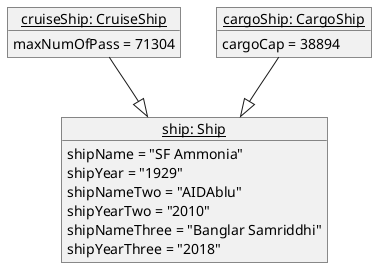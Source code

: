 @startuml

object "<u>ship: Ship" as ships{
    shipName = "SF Ammonia"
    shipYear = "1929"
    shipNameTwo = "AIDAblu"
    shipYearTwo = "2010"
    shipNameThree = "Banglar Samriddhi"
    shipYearThree = "2018"
}

object "<u>cruiseShip: CruiseShip" as cruiseShips {
    maxNumOfPass = 71304
}

object "<u>cargoShip: CargoShip" as cargoShips{
    cargoCap = 38894
}
cruiseShips --|>ships
cargoShips --|> ships
@enduml
